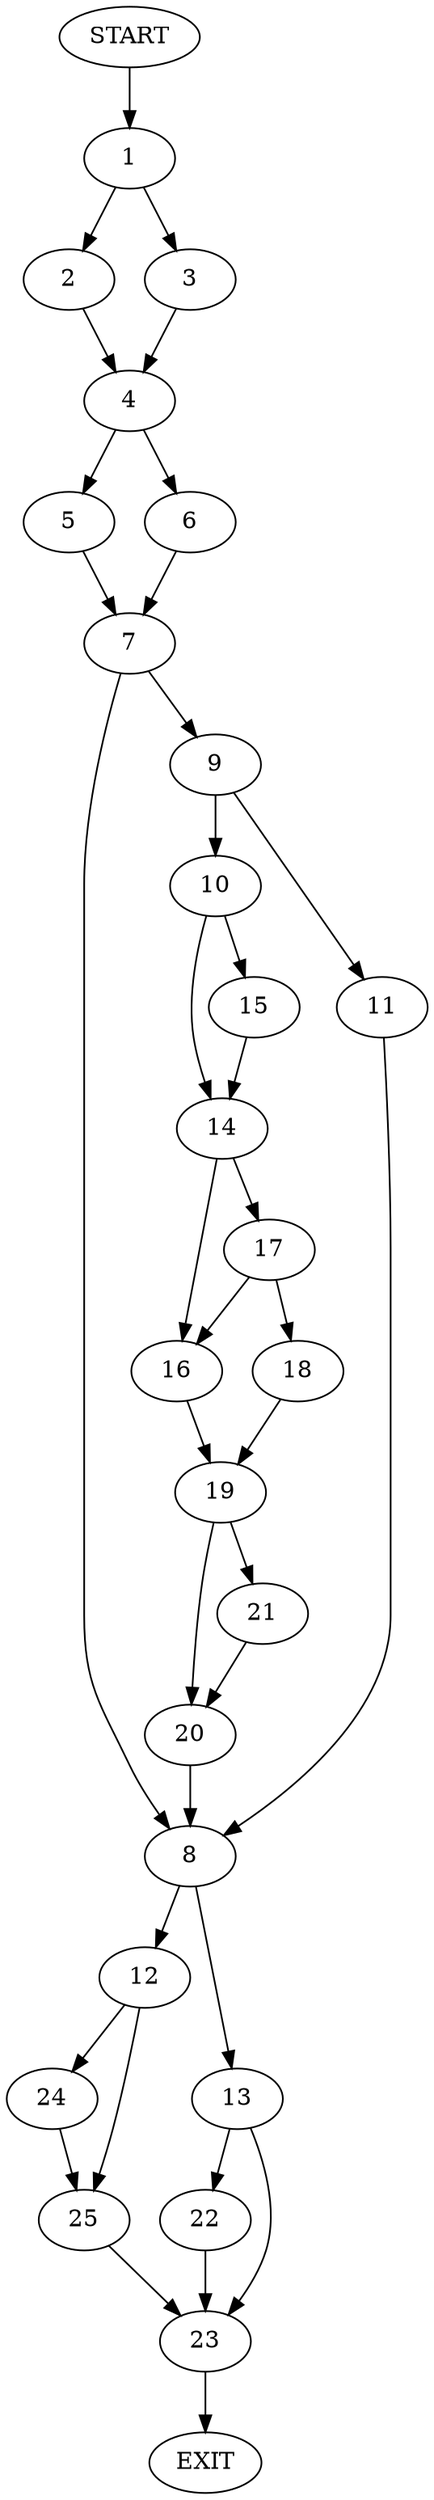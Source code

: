 digraph {
0 [label="START"]
26 [label="EXIT"]
0 -> 1
1 -> 2
1 -> 3
3 -> 4
2 -> 4
4 -> 5
4 -> 6
5 -> 7
6 -> 7
7 -> 8
7 -> 9
9 -> 10
9 -> 11
8 -> 12
8 -> 13
11 -> 8
10 -> 14
10 -> 15
14 -> 16
14 -> 17
15 -> 14
17 -> 18
17 -> 16
16 -> 19
18 -> 19
19 -> 20
19 -> 21
20 -> 8
21 -> 20
13 -> 22
13 -> 23
12 -> 24
12 -> 25
25 -> 23
24 -> 25
23 -> 26
22 -> 23
}
